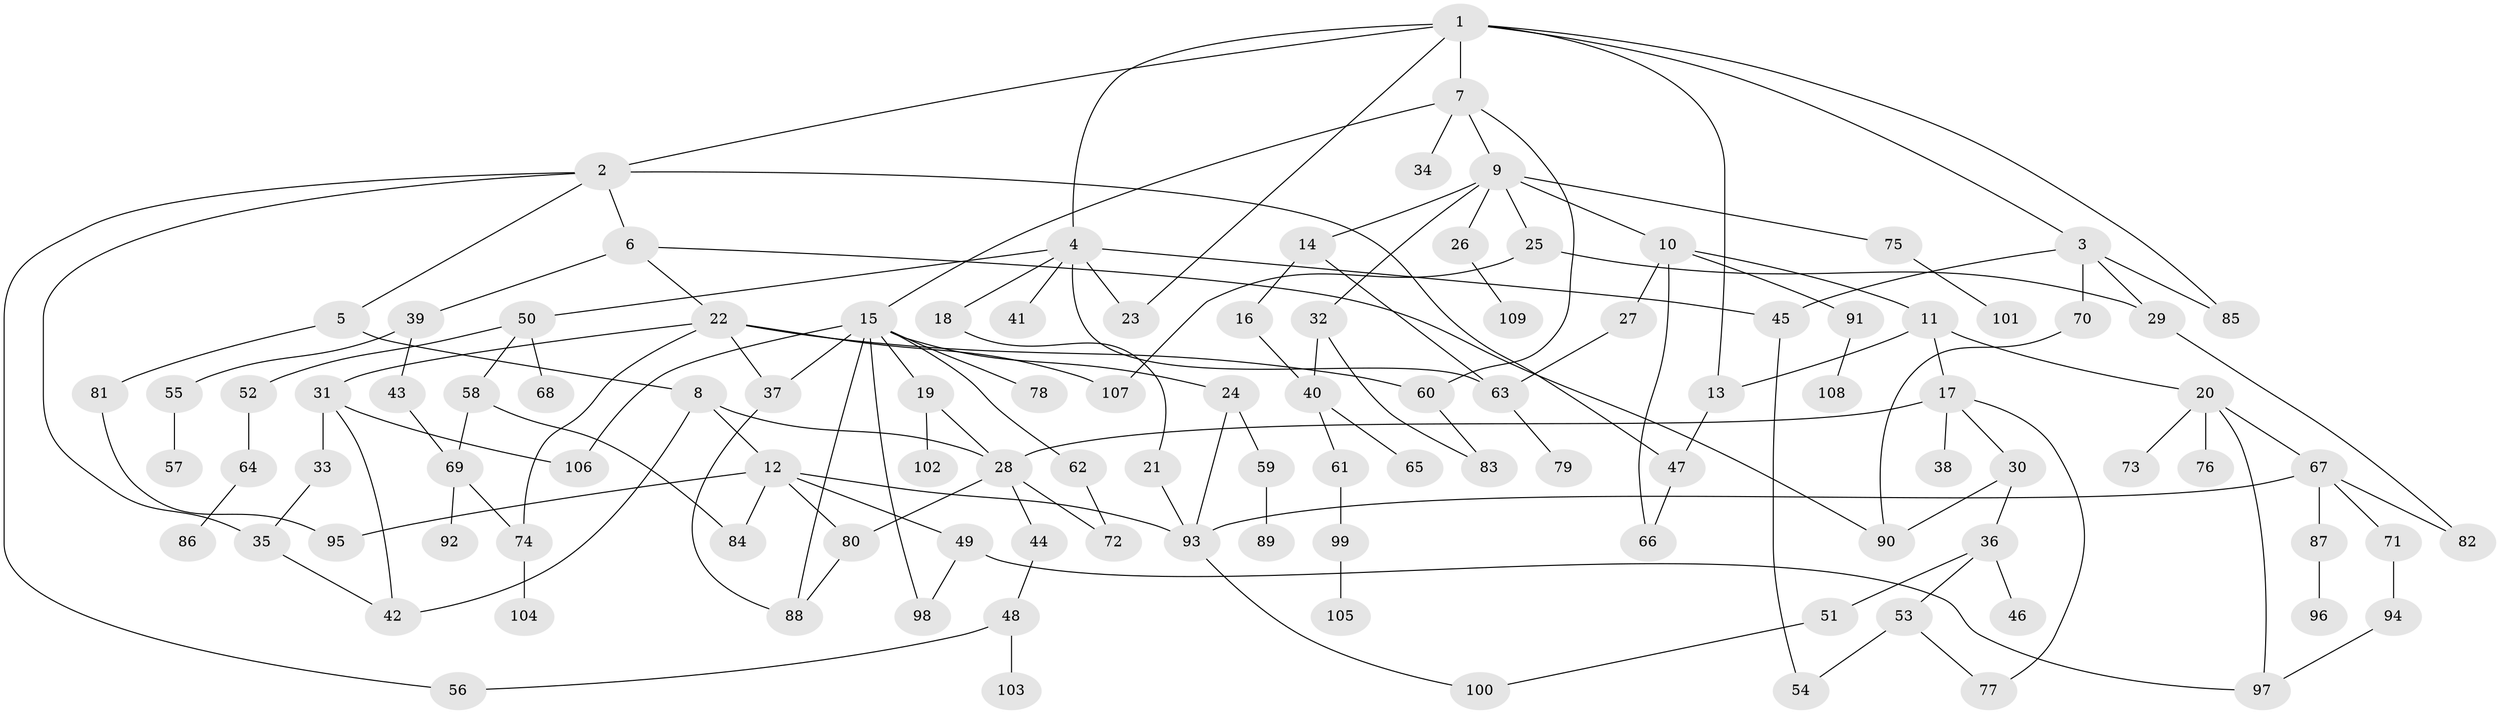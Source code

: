 // coarse degree distribution, {6: 0.028169014084507043, 7: 0.07042253521126761, 4: 0.09859154929577464, 8: 0.028169014084507043, 3: 0.16901408450704225, 5: 0.11267605633802817, 2: 0.2535211267605634, 1: 0.23943661971830985}
// Generated by graph-tools (version 1.1) at 2025/51/02/27/25 19:51:36]
// undirected, 109 vertices, 149 edges
graph export_dot {
graph [start="1"]
  node [color=gray90,style=filled];
  1;
  2;
  3;
  4;
  5;
  6;
  7;
  8;
  9;
  10;
  11;
  12;
  13;
  14;
  15;
  16;
  17;
  18;
  19;
  20;
  21;
  22;
  23;
  24;
  25;
  26;
  27;
  28;
  29;
  30;
  31;
  32;
  33;
  34;
  35;
  36;
  37;
  38;
  39;
  40;
  41;
  42;
  43;
  44;
  45;
  46;
  47;
  48;
  49;
  50;
  51;
  52;
  53;
  54;
  55;
  56;
  57;
  58;
  59;
  60;
  61;
  62;
  63;
  64;
  65;
  66;
  67;
  68;
  69;
  70;
  71;
  72;
  73;
  74;
  75;
  76;
  77;
  78;
  79;
  80;
  81;
  82;
  83;
  84;
  85;
  86;
  87;
  88;
  89;
  90;
  91;
  92;
  93;
  94;
  95;
  96;
  97;
  98;
  99;
  100;
  101;
  102;
  103;
  104;
  105;
  106;
  107;
  108;
  109;
  1 -- 2;
  1 -- 3;
  1 -- 4;
  1 -- 7;
  1 -- 13;
  1 -- 85;
  1 -- 23;
  2 -- 5;
  2 -- 6;
  2 -- 35;
  2 -- 47;
  2 -- 56;
  3 -- 45;
  3 -- 70;
  3 -- 85;
  3 -- 29;
  4 -- 18;
  4 -- 23;
  4 -- 41;
  4 -- 50;
  4 -- 63;
  4 -- 45;
  5 -- 8;
  5 -- 81;
  6 -- 22;
  6 -- 39;
  6 -- 90;
  7 -- 9;
  7 -- 15;
  7 -- 34;
  7 -- 60;
  8 -- 12;
  8 -- 42;
  8 -- 28;
  9 -- 10;
  9 -- 14;
  9 -- 25;
  9 -- 26;
  9 -- 32;
  9 -- 75;
  10 -- 11;
  10 -- 27;
  10 -- 91;
  10 -- 66;
  11 -- 13;
  11 -- 17;
  11 -- 20;
  12 -- 49;
  12 -- 84;
  12 -- 93;
  12 -- 95;
  12 -- 80;
  13 -- 47;
  14 -- 16;
  14 -- 63;
  15 -- 19;
  15 -- 24;
  15 -- 37;
  15 -- 62;
  15 -- 78;
  15 -- 98;
  15 -- 106;
  15 -- 88;
  16 -- 40;
  17 -- 28;
  17 -- 30;
  17 -- 38;
  17 -- 77;
  18 -- 21;
  19 -- 102;
  19 -- 28;
  20 -- 67;
  20 -- 73;
  20 -- 76;
  20 -- 97;
  21 -- 93;
  22 -- 31;
  22 -- 60;
  22 -- 107;
  22 -- 74;
  22 -- 37;
  24 -- 59;
  24 -- 93;
  25 -- 29;
  25 -- 107;
  26 -- 109;
  27 -- 63;
  28 -- 44;
  28 -- 72;
  28 -- 80;
  29 -- 82;
  30 -- 36;
  30 -- 90;
  31 -- 33;
  31 -- 106;
  31 -- 42;
  32 -- 40;
  32 -- 83;
  33 -- 35;
  35 -- 42;
  36 -- 46;
  36 -- 51;
  36 -- 53;
  37 -- 88;
  39 -- 43;
  39 -- 55;
  40 -- 61;
  40 -- 65;
  43 -- 69;
  44 -- 48;
  45 -- 54;
  47 -- 66;
  48 -- 103;
  48 -- 56;
  49 -- 97;
  49 -- 98;
  50 -- 52;
  50 -- 58;
  50 -- 68;
  51 -- 100;
  52 -- 64;
  53 -- 77;
  53 -- 54;
  55 -- 57;
  58 -- 69;
  58 -- 84;
  59 -- 89;
  60 -- 83;
  61 -- 99;
  62 -- 72;
  63 -- 79;
  64 -- 86;
  67 -- 71;
  67 -- 87;
  67 -- 82;
  67 -- 93;
  69 -- 74;
  69 -- 92;
  70 -- 90;
  71 -- 94;
  74 -- 104;
  75 -- 101;
  80 -- 88;
  81 -- 95;
  87 -- 96;
  91 -- 108;
  93 -- 100;
  94 -- 97;
  99 -- 105;
}
